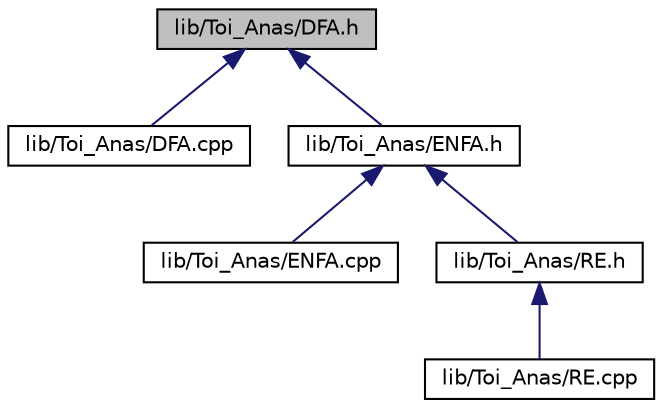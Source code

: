 digraph "lib/Toi_Anas/DFA.h"
{
 // LATEX_PDF_SIZE
  edge [fontname="Helvetica",fontsize="10",labelfontname="Helvetica",labelfontsize="10"];
  node [fontname="Helvetica",fontsize="10",shape=record];
  Node1 [label="lib/Toi_Anas/DFA.h",height=0.2,width=0.4,color="black", fillcolor="grey75", style="filled", fontcolor="black",tooltip=" "];
  Node1 -> Node2 [dir="back",color="midnightblue",fontsize="10",style="solid",fontname="Helvetica"];
  Node2 [label="lib/Toi_Anas/DFA.cpp",height=0.2,width=0.4,color="black", fillcolor="white", style="filled",URL="$lib_2Toi__Anas_2DFA_8cpp.html",tooltip=" "];
  Node1 -> Node3 [dir="back",color="midnightblue",fontsize="10",style="solid",fontname="Helvetica"];
  Node3 [label="lib/Toi_Anas/ENFA.h",height=0.2,width=0.4,color="black", fillcolor="white", style="filled",URL="$lib_2Toi__Anas_2ENFA_8h.html",tooltip=" "];
  Node3 -> Node4 [dir="back",color="midnightblue",fontsize="10",style="solid",fontname="Helvetica"];
  Node4 [label="lib/Toi_Anas/ENFA.cpp",height=0.2,width=0.4,color="black", fillcolor="white", style="filled",URL="$lib_2Toi__Anas_2ENFA_8cpp.html",tooltip=" "];
  Node3 -> Node5 [dir="back",color="midnightblue",fontsize="10",style="solid",fontname="Helvetica"];
  Node5 [label="lib/Toi_Anas/RE.h",height=0.2,width=0.4,color="black", fillcolor="white", style="filled",URL="$lib_2Toi__Anas_2RE_8h.html",tooltip=" "];
  Node5 -> Node6 [dir="back",color="midnightblue",fontsize="10",style="solid",fontname="Helvetica"];
  Node6 [label="lib/Toi_Anas/RE.cpp",height=0.2,width=0.4,color="black", fillcolor="white", style="filled",URL="$lib_2Toi__Anas_2RE_8cpp.html",tooltip=" "];
}
